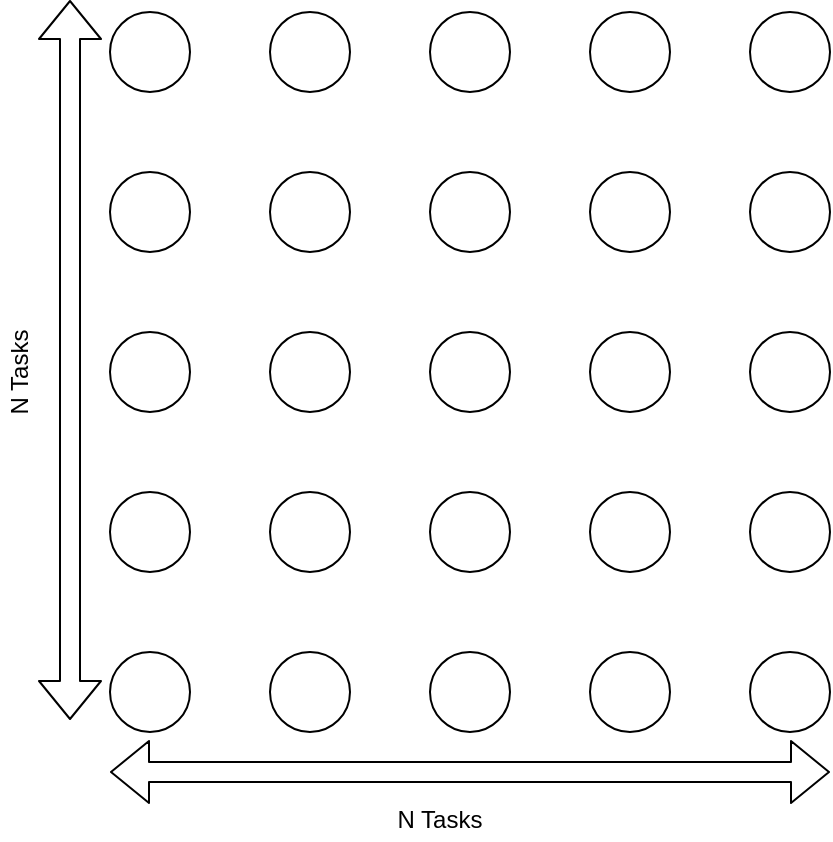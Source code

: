 <mxfile version="10.6.2" type="device"><diagram id="swf2zerTdY3AAQkFjFKI" name="Page-1"><mxGraphModel dx="1394" dy="747" grid="0" gridSize="10" guides="1" tooltips="1" connect="1" arrows="1" fold="1" page="1" pageScale="1" pageWidth="827" pageHeight="1169" math="0" shadow="0"><root><mxCell id="0"/><mxCell id="1" parent="0"/><mxCell id="UMUptcQO-xnKb9ngPQVM-1" value="" style="ellipse;whiteSpace=wrap;html=1;aspect=fixed;" vertex="1" parent="1"><mxGeometry x="80" y="160" width="40" height="40" as="geometry"/></mxCell><mxCell id="UMUptcQO-xnKb9ngPQVM-2" value="" style="ellipse;whiteSpace=wrap;html=1;aspect=fixed;" vertex="1" parent="1"><mxGeometry x="240" y="160" width="40" height="40" as="geometry"/></mxCell><mxCell id="UMUptcQO-xnKb9ngPQVM-3" value="" style="ellipse;whiteSpace=wrap;html=1;aspect=fixed;" vertex="1" parent="1"><mxGeometry x="160" y="160" width="40" height="40" as="geometry"/></mxCell><mxCell id="UMUptcQO-xnKb9ngPQVM-5" value="" style="ellipse;whiteSpace=wrap;html=1;aspect=fixed;" vertex="1" parent="1"><mxGeometry x="400" y="160" width="40" height="40" as="geometry"/></mxCell><mxCell id="UMUptcQO-xnKb9ngPQVM-24" value="" style="ellipse;whiteSpace=wrap;html=1;aspect=fixed;" vertex="1" parent="1"><mxGeometry x="320" y="160" width="40" height="40" as="geometry"/></mxCell><mxCell id="UMUptcQO-xnKb9ngPQVM-25" value="" style="ellipse;whiteSpace=wrap;html=1;aspect=fixed;" vertex="1" parent="1"><mxGeometry x="80" y="240" width="40" height="40" as="geometry"/></mxCell><mxCell id="UMUptcQO-xnKb9ngPQVM-26" value="" style="ellipse;whiteSpace=wrap;html=1;aspect=fixed;" vertex="1" parent="1"><mxGeometry x="240" y="240" width="40" height="40" as="geometry"/></mxCell><mxCell id="UMUptcQO-xnKb9ngPQVM-27" value="" style="ellipse;whiteSpace=wrap;html=1;aspect=fixed;" vertex="1" parent="1"><mxGeometry x="160" y="240" width="40" height="40" as="geometry"/></mxCell><mxCell id="UMUptcQO-xnKb9ngPQVM-28" value="" style="ellipse;whiteSpace=wrap;html=1;aspect=fixed;" vertex="1" parent="1"><mxGeometry x="400" y="240" width="40" height="40" as="geometry"/></mxCell><mxCell id="UMUptcQO-xnKb9ngPQVM-29" value="" style="ellipse;whiteSpace=wrap;html=1;aspect=fixed;" vertex="1" parent="1"><mxGeometry x="320" y="240" width="40" height="40" as="geometry"/></mxCell><mxCell id="UMUptcQO-xnKb9ngPQVM-35" value="" style="ellipse;whiteSpace=wrap;html=1;aspect=fixed;" vertex="1" parent="1"><mxGeometry x="80" y="320" width="40" height="40" as="geometry"/></mxCell><mxCell id="UMUptcQO-xnKb9ngPQVM-36" value="" style="ellipse;whiteSpace=wrap;html=1;aspect=fixed;" vertex="1" parent="1"><mxGeometry x="240" y="320" width="40" height="40" as="geometry"/></mxCell><mxCell id="UMUptcQO-xnKb9ngPQVM-37" value="" style="ellipse;whiteSpace=wrap;html=1;aspect=fixed;" vertex="1" parent="1"><mxGeometry x="160" y="320" width="40" height="40" as="geometry"/></mxCell><mxCell id="UMUptcQO-xnKb9ngPQVM-38" value="" style="ellipse;whiteSpace=wrap;html=1;aspect=fixed;" vertex="1" parent="1"><mxGeometry x="400" y="320" width="40" height="40" as="geometry"/></mxCell><mxCell id="UMUptcQO-xnKb9ngPQVM-39" value="" style="ellipse;whiteSpace=wrap;html=1;aspect=fixed;" vertex="1" parent="1"><mxGeometry x="320" y="320" width="40" height="40" as="geometry"/></mxCell><mxCell id="UMUptcQO-xnKb9ngPQVM-40" value="" style="ellipse;whiteSpace=wrap;html=1;aspect=fixed;" vertex="1" parent="1"><mxGeometry x="80" y="400" width="40" height="40" as="geometry"/></mxCell><mxCell id="UMUptcQO-xnKb9ngPQVM-41" value="" style="ellipse;whiteSpace=wrap;html=1;aspect=fixed;" vertex="1" parent="1"><mxGeometry x="240" y="400" width="40" height="40" as="geometry"/></mxCell><mxCell id="UMUptcQO-xnKb9ngPQVM-42" value="" style="ellipse;whiteSpace=wrap;html=1;aspect=fixed;" vertex="1" parent="1"><mxGeometry x="160" y="400" width="40" height="40" as="geometry"/></mxCell><mxCell id="UMUptcQO-xnKb9ngPQVM-43" value="" style="ellipse;whiteSpace=wrap;html=1;aspect=fixed;" vertex="1" parent="1"><mxGeometry x="400" y="400" width="40" height="40" as="geometry"/></mxCell><mxCell id="UMUptcQO-xnKb9ngPQVM-44" value="" style="ellipse;whiteSpace=wrap;html=1;aspect=fixed;" vertex="1" parent="1"><mxGeometry x="320" y="400" width="40" height="40" as="geometry"/></mxCell><mxCell id="UMUptcQO-xnKb9ngPQVM-45" value="" style="ellipse;whiteSpace=wrap;html=1;aspect=fixed;" vertex="1" parent="1"><mxGeometry x="80" y="480" width="40" height="40" as="geometry"/></mxCell><mxCell id="UMUptcQO-xnKb9ngPQVM-46" value="" style="ellipse;whiteSpace=wrap;html=1;aspect=fixed;" vertex="1" parent="1"><mxGeometry x="240" y="480" width="40" height="40" as="geometry"/></mxCell><mxCell id="UMUptcQO-xnKb9ngPQVM-47" value="" style="ellipse;whiteSpace=wrap;html=1;aspect=fixed;" vertex="1" parent="1"><mxGeometry x="160" y="480" width="40" height="40" as="geometry"/></mxCell><mxCell id="UMUptcQO-xnKb9ngPQVM-48" value="" style="ellipse;whiteSpace=wrap;html=1;aspect=fixed;" vertex="1" parent="1"><mxGeometry x="400" y="480" width="40" height="40" as="geometry"/></mxCell><mxCell id="UMUptcQO-xnKb9ngPQVM-49" value="" style="ellipse;whiteSpace=wrap;html=1;aspect=fixed;" vertex="1" parent="1"><mxGeometry x="320" y="480" width="40" height="40" as="geometry"/></mxCell><mxCell id="UMUptcQO-xnKb9ngPQVM-50" value="" style="shape=flexArrow;endArrow=classic;startArrow=classic;html=1;" edge="1" parent="1"><mxGeometry width="50" height="50" relative="1" as="geometry"><mxPoint x="80" y="540" as="sourcePoint"/><mxPoint x="440" y="540" as="targetPoint"/></mxGeometry></mxCell><mxCell id="UMUptcQO-xnKb9ngPQVM-52" value="N Tasks&lt;br&gt;" style="text;html=1;strokeColor=none;fillColor=none;align=center;verticalAlign=middle;whiteSpace=wrap;rounded=0;" vertex="1" parent="1"><mxGeometry x="210" y="554" width="70" height="20" as="geometry"/></mxCell><mxCell id="UMUptcQO-xnKb9ngPQVM-55" value="" style="shape=flexArrow;endArrow=classic;startArrow=classic;html=1;" edge="1" parent="1"><mxGeometry width="50" height="50" relative="1" as="geometry"><mxPoint x="60" y="154" as="sourcePoint"/><mxPoint x="60" y="514" as="targetPoint"/></mxGeometry></mxCell><mxCell id="UMUptcQO-xnKb9ngPQVM-56" value="N Tasks&lt;br&gt;" style="text;html=1;strokeColor=none;fillColor=none;align=center;verticalAlign=middle;whiteSpace=wrap;rounded=0;rotation=-90;" vertex="1" parent="1"><mxGeometry y="330" width="70" height="20" as="geometry"/></mxCell></root></mxGraphModel></diagram></mxfile>